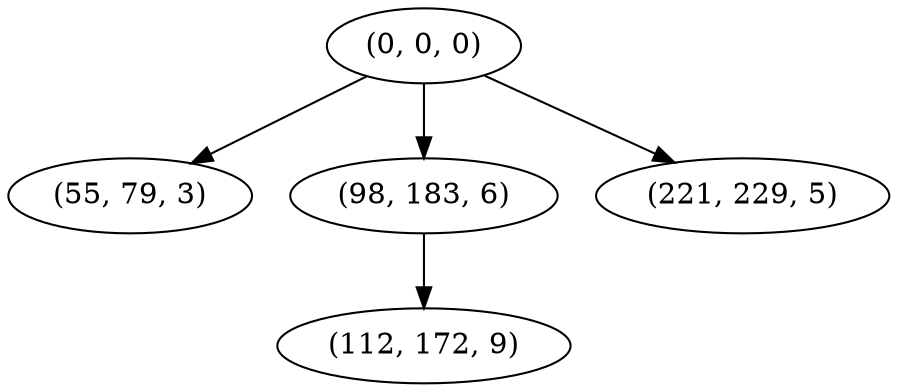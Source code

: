 digraph tree {
    "(0, 0, 0)";
    "(55, 79, 3)";
    "(98, 183, 6)";
    "(112, 172, 9)";
    "(221, 229, 5)";
    "(0, 0, 0)" -> "(55, 79, 3)";
    "(0, 0, 0)" -> "(98, 183, 6)";
    "(0, 0, 0)" -> "(221, 229, 5)";
    "(98, 183, 6)" -> "(112, 172, 9)";
}
